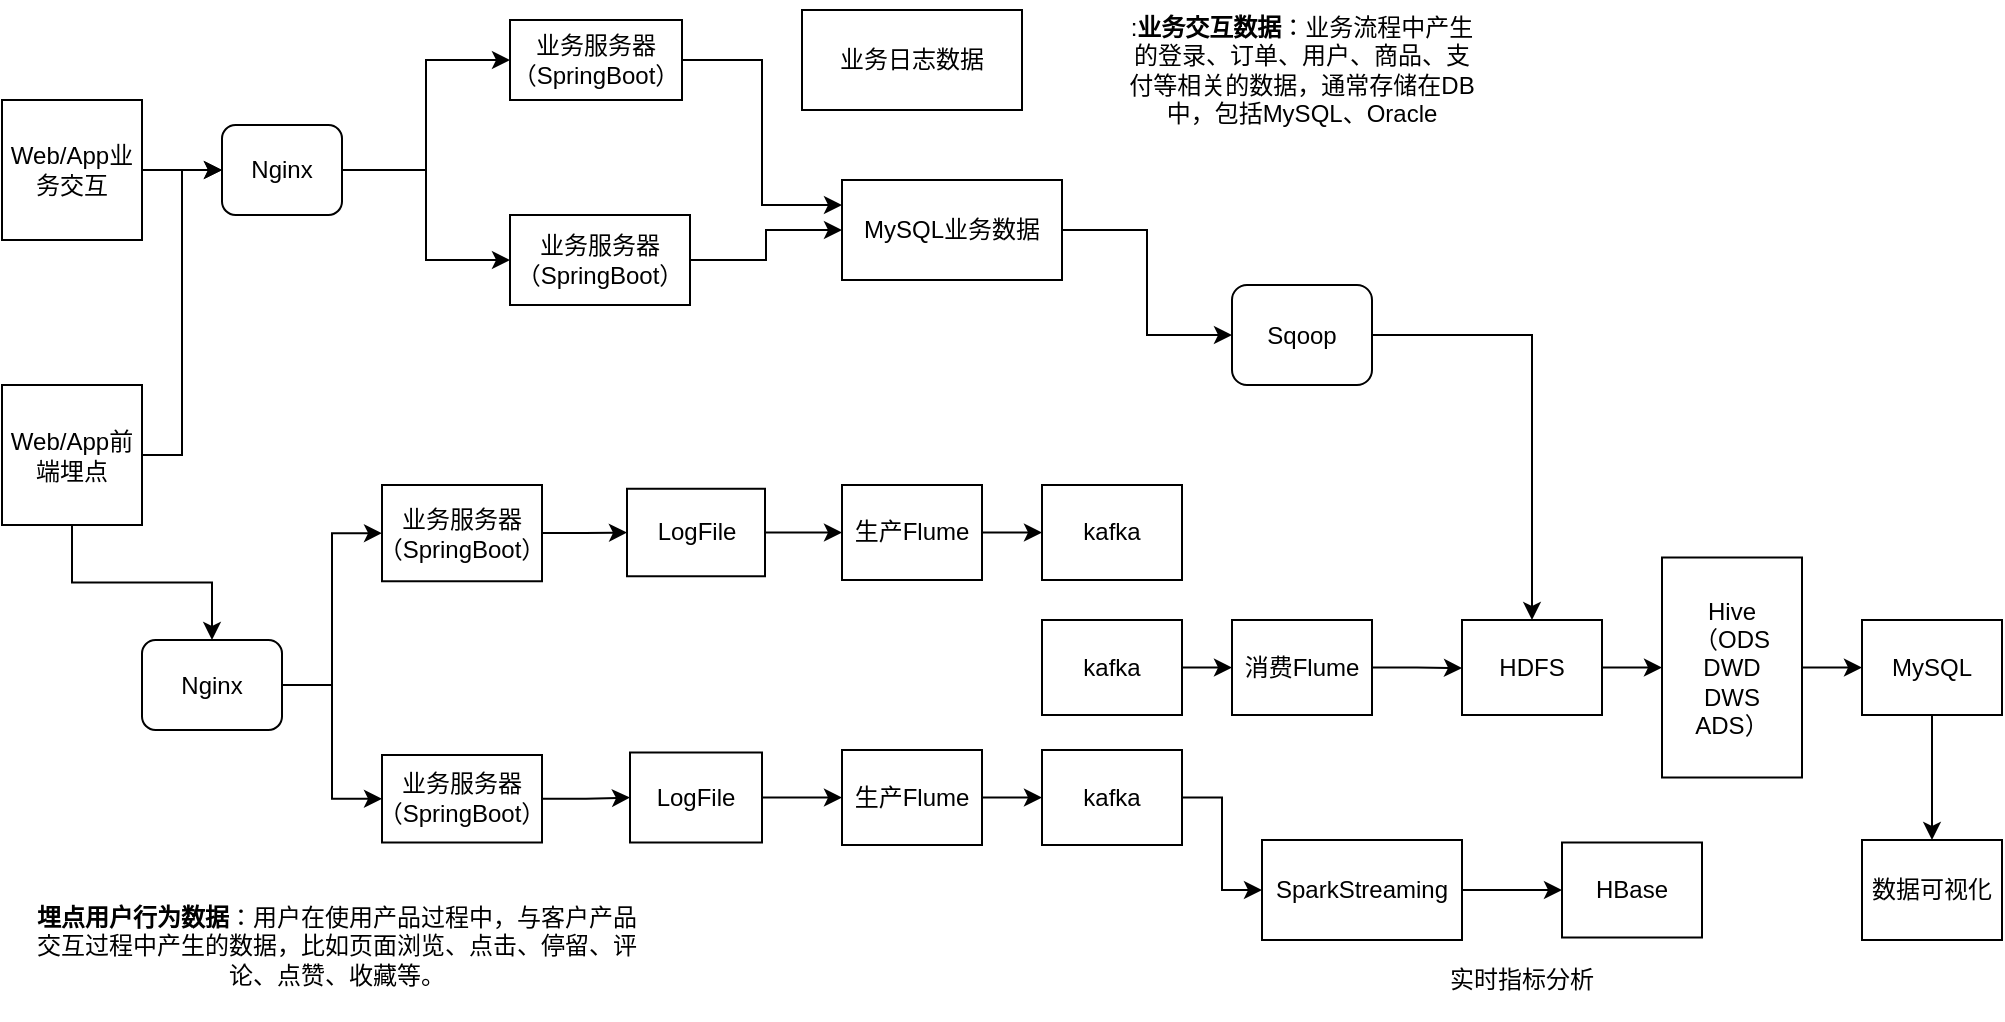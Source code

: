 <mxfile version="13.10.1" type="github">
  <diagram id="bXnBSR46_XU0AXeKFUVb" name="Page-1">
    <mxGraphModel dx="868" dy="482" grid="1" gridSize="10" guides="1" tooltips="1" connect="1" arrows="1" fold="1" page="1" pageScale="1" pageWidth="827" pageHeight="1169" math="0" shadow="0">
      <root>
        <mxCell id="0" />
        <mxCell id="1" parent="0" />
        <mxCell id="ivXI1PMTXamHEsgvzTum-8" style="edgeStyle=orthogonalEdgeStyle;rounded=0;orthogonalLoop=1;jettySize=auto;html=1;exitX=1;exitY=0.5;exitDx=0;exitDy=0;entryX=0;entryY=0.5;entryDx=0;entryDy=0;" edge="1" parent="1" source="ivXI1PMTXamHEsgvzTum-1" target="ivXI1PMTXamHEsgvzTum-3">
          <mxGeometry relative="1" as="geometry" />
        </mxCell>
        <mxCell id="ivXI1PMTXamHEsgvzTum-1" value="Web/App业务交互" style="whiteSpace=wrap;html=1;aspect=fixed;" vertex="1" parent="1">
          <mxGeometry x="70" y="60" width="70" height="70" as="geometry" />
        </mxCell>
        <mxCell id="ivXI1PMTXamHEsgvzTum-66" style="edgeStyle=orthogonalEdgeStyle;rounded=0;orthogonalLoop=1;jettySize=auto;html=1;exitX=1;exitY=0.5;exitDx=0;exitDy=0;entryX=0;entryY=0.5;entryDx=0;entryDy=0;" edge="1" parent="1" source="ivXI1PMTXamHEsgvzTum-2" target="ivXI1PMTXamHEsgvzTum-3">
          <mxGeometry relative="1" as="geometry" />
        </mxCell>
        <mxCell id="ivXI1PMTXamHEsgvzTum-67" style="edgeStyle=orthogonalEdgeStyle;rounded=0;orthogonalLoop=1;jettySize=auto;html=1;entryX=0.5;entryY=0;entryDx=0;entryDy=0;" edge="1" parent="1" source="ivXI1PMTXamHEsgvzTum-2" target="ivXI1PMTXamHEsgvzTum-4">
          <mxGeometry relative="1" as="geometry" />
        </mxCell>
        <mxCell id="ivXI1PMTXamHEsgvzTum-2" value="Web/App前端埋点" style="whiteSpace=wrap;html=1;aspect=fixed;" vertex="1" parent="1">
          <mxGeometry x="70" y="202.5" width="70" height="70" as="geometry" />
        </mxCell>
        <mxCell id="ivXI1PMTXamHEsgvzTum-15" style="edgeStyle=orthogonalEdgeStyle;rounded=0;orthogonalLoop=1;jettySize=auto;html=1;exitX=1;exitY=0.5;exitDx=0;exitDy=0;entryX=0;entryY=0.5;entryDx=0;entryDy=0;" edge="1" parent="1" source="ivXI1PMTXamHEsgvzTum-3" target="ivXI1PMTXamHEsgvzTum-6">
          <mxGeometry relative="1" as="geometry" />
        </mxCell>
        <mxCell id="ivXI1PMTXamHEsgvzTum-16" style="edgeStyle=orthogonalEdgeStyle;rounded=0;orthogonalLoop=1;jettySize=auto;html=1;exitX=1;exitY=0.5;exitDx=0;exitDy=0;" edge="1" parent="1" source="ivXI1PMTXamHEsgvzTum-3" target="ivXI1PMTXamHEsgvzTum-7">
          <mxGeometry relative="1" as="geometry" />
        </mxCell>
        <mxCell id="ivXI1PMTXamHEsgvzTum-3" value="Nginx" style="rounded=1;whiteSpace=wrap;html=1;" vertex="1" parent="1">
          <mxGeometry x="180" y="72.5" width="60" height="45" as="geometry" />
        </mxCell>
        <mxCell id="ivXI1PMTXamHEsgvzTum-64" style="edgeStyle=orthogonalEdgeStyle;rounded=0;orthogonalLoop=1;jettySize=auto;html=1;entryX=0;entryY=0.5;entryDx=0;entryDy=0;" edge="1" parent="1" source="ivXI1PMTXamHEsgvzTum-4" target="ivXI1PMTXamHEsgvzTum-27">
          <mxGeometry relative="1" as="geometry" />
        </mxCell>
        <mxCell id="ivXI1PMTXamHEsgvzTum-65" style="edgeStyle=orthogonalEdgeStyle;rounded=0;orthogonalLoop=1;jettySize=auto;html=1;entryX=0;entryY=0.5;entryDx=0;entryDy=0;" edge="1" parent="1" source="ivXI1PMTXamHEsgvzTum-4" target="ivXI1PMTXamHEsgvzTum-28">
          <mxGeometry relative="1" as="geometry" />
        </mxCell>
        <mxCell id="ivXI1PMTXamHEsgvzTum-4" value="Nginx" style="rounded=1;whiteSpace=wrap;html=1;" vertex="1" parent="1">
          <mxGeometry x="140" y="330" width="70" height="45" as="geometry" />
        </mxCell>
        <mxCell id="ivXI1PMTXamHEsgvzTum-24" style="edgeStyle=orthogonalEdgeStyle;rounded=0;orthogonalLoop=1;jettySize=auto;html=1;exitX=1;exitY=0.5;exitDx=0;exitDy=0;entryX=0;entryY=0.25;entryDx=0;entryDy=0;" edge="1" parent="1" source="ivXI1PMTXamHEsgvzTum-6" target="ivXI1PMTXamHEsgvzTum-17">
          <mxGeometry relative="1" as="geometry" />
        </mxCell>
        <mxCell id="ivXI1PMTXamHEsgvzTum-6" value="业务服务器&lt;br&gt;（SpringBoot）" style="rounded=0;whiteSpace=wrap;html=1;" vertex="1" parent="1">
          <mxGeometry x="324" y="20" width="86" height="40" as="geometry" />
        </mxCell>
        <mxCell id="ivXI1PMTXamHEsgvzTum-25" style="edgeStyle=orthogonalEdgeStyle;rounded=0;orthogonalLoop=1;jettySize=auto;html=1;exitX=1;exitY=0.5;exitDx=0;exitDy=0;entryX=0;entryY=0.5;entryDx=0;entryDy=0;" edge="1" parent="1" source="ivXI1PMTXamHEsgvzTum-7" target="ivXI1PMTXamHEsgvzTum-17">
          <mxGeometry relative="1" as="geometry" />
        </mxCell>
        <mxCell id="ivXI1PMTXamHEsgvzTum-7" value="业务服务器&lt;br&gt;（SpringBoot）" style="rounded=0;whiteSpace=wrap;html=1;" vertex="1" parent="1">
          <mxGeometry x="324" y="117.5" width="90" height="45" as="geometry" />
        </mxCell>
        <mxCell id="ivXI1PMTXamHEsgvzTum-42" style="edgeStyle=orthogonalEdgeStyle;rounded=0;orthogonalLoop=1;jettySize=auto;html=1;entryX=0;entryY=0.5;entryDx=0;entryDy=0;" edge="1" parent="1" source="ivXI1PMTXamHEsgvzTum-17" target="ivXI1PMTXamHEsgvzTum-26">
          <mxGeometry relative="1" as="geometry" />
        </mxCell>
        <mxCell id="ivXI1PMTXamHEsgvzTum-17" value="MySQL业务数据" style="rounded=0;whiteSpace=wrap;html=1;" vertex="1" parent="1">
          <mxGeometry x="490" y="100" width="110" height="50" as="geometry" />
        </mxCell>
        <mxCell id="ivXI1PMTXamHEsgvzTum-18" value="业务日志数据" style="rounded=0;whiteSpace=wrap;html=1;" vertex="1" parent="1">
          <mxGeometry x="470" y="15" width="110" height="50" as="geometry" />
        </mxCell>
        <mxCell id="ivXI1PMTXamHEsgvzTum-19" value=":&lt;b&gt;业务交互数据&lt;/b&gt;：业务流程中产生的登录、订单、用户、商品、支付等相关的数据，通常存储在DB中，包括MySQL、Oracle" style="text;html=1;strokeColor=none;fillColor=none;align=center;verticalAlign=middle;whiteSpace=wrap;rounded=0;" vertex="1" parent="1">
          <mxGeometry x="630" y="10" width="180" height="70" as="geometry" />
        </mxCell>
        <mxCell id="ivXI1PMTXamHEsgvzTum-68" style="edgeStyle=orthogonalEdgeStyle;rounded=0;orthogonalLoop=1;jettySize=auto;html=1;exitX=1;exitY=0.5;exitDx=0;exitDy=0;entryX=0.5;entryY=0;entryDx=0;entryDy=0;" edge="1" parent="1" source="ivXI1PMTXamHEsgvzTum-26" target="ivXI1PMTXamHEsgvzTum-37">
          <mxGeometry relative="1" as="geometry" />
        </mxCell>
        <mxCell id="ivXI1PMTXamHEsgvzTum-26" value="Sqoop" style="rounded=1;whiteSpace=wrap;html=1;" vertex="1" parent="1">
          <mxGeometry x="685" y="152.5" width="70" height="50" as="geometry" />
        </mxCell>
        <mxCell id="ivXI1PMTXamHEsgvzTum-63" value="" style="edgeStyle=orthogonalEdgeStyle;rounded=0;orthogonalLoop=1;jettySize=auto;html=1;" edge="1" parent="1" source="ivXI1PMTXamHEsgvzTum-27" target="ivXI1PMTXamHEsgvzTum-29">
          <mxGeometry relative="1" as="geometry" />
        </mxCell>
        <mxCell id="ivXI1PMTXamHEsgvzTum-27" value="业务服务器&lt;br&gt;（SpringBoot）" style="rounded=0;whiteSpace=wrap;html=1;" vertex="1" parent="1">
          <mxGeometry x="260" y="252.5" width="80" height="48.13" as="geometry" />
        </mxCell>
        <mxCell id="ivXI1PMTXamHEsgvzTum-57" value="" style="edgeStyle=orthogonalEdgeStyle;rounded=0;orthogonalLoop=1;jettySize=auto;html=1;" edge="1" parent="1" source="ivXI1PMTXamHEsgvzTum-28" target="ivXI1PMTXamHEsgvzTum-30">
          <mxGeometry relative="1" as="geometry" />
        </mxCell>
        <mxCell id="ivXI1PMTXamHEsgvzTum-28" value="业务服务器&lt;br&gt;（SpringBoot）" style="rounded=0;whiteSpace=wrap;html=1;" vertex="1" parent="1">
          <mxGeometry x="260" y="387.5" width="80" height="43.75" as="geometry" />
        </mxCell>
        <mxCell id="ivXI1PMTXamHEsgvzTum-54" value="" style="edgeStyle=orthogonalEdgeStyle;rounded=0;orthogonalLoop=1;jettySize=auto;html=1;" edge="1" parent="1" source="ivXI1PMTXamHEsgvzTum-29" target="ivXI1PMTXamHEsgvzTum-31">
          <mxGeometry relative="1" as="geometry" />
        </mxCell>
        <mxCell id="ivXI1PMTXamHEsgvzTum-29" value="LogFile" style="rounded=0;whiteSpace=wrap;html=1;" vertex="1" parent="1">
          <mxGeometry x="382.5" y="254.38" width="69" height="43.75" as="geometry" />
        </mxCell>
        <mxCell id="ivXI1PMTXamHEsgvzTum-53" value="" style="edgeStyle=orthogonalEdgeStyle;rounded=0;orthogonalLoop=1;jettySize=auto;html=1;" edge="1" parent="1" source="ivXI1PMTXamHEsgvzTum-30" target="ivXI1PMTXamHEsgvzTum-32">
          <mxGeometry relative="1" as="geometry" />
        </mxCell>
        <mxCell id="ivXI1PMTXamHEsgvzTum-30" value="LogFile" style="rounded=0;whiteSpace=wrap;html=1;" vertex="1" parent="1">
          <mxGeometry x="384" y="386.25" width="66" height="45" as="geometry" />
        </mxCell>
        <mxCell id="ivXI1PMTXamHEsgvzTum-51" value="" style="edgeStyle=orthogonalEdgeStyle;rounded=0;orthogonalLoop=1;jettySize=auto;html=1;" edge="1" parent="1" source="ivXI1PMTXamHEsgvzTum-31" target="ivXI1PMTXamHEsgvzTum-33">
          <mxGeometry relative="1" as="geometry" />
        </mxCell>
        <mxCell id="ivXI1PMTXamHEsgvzTum-31" value="生产Flume" style="rounded=0;whiteSpace=wrap;html=1;" vertex="1" parent="1">
          <mxGeometry x="490" y="252.5" width="70" height="47.5" as="geometry" />
        </mxCell>
        <mxCell id="ivXI1PMTXamHEsgvzTum-52" value="" style="edgeStyle=orthogonalEdgeStyle;rounded=0;orthogonalLoop=1;jettySize=auto;html=1;" edge="1" parent="1" source="ivXI1PMTXamHEsgvzTum-32" target="ivXI1PMTXamHEsgvzTum-35">
          <mxGeometry relative="1" as="geometry" />
        </mxCell>
        <mxCell id="ivXI1PMTXamHEsgvzTum-32" value="生产Flume" style="rounded=0;whiteSpace=wrap;html=1;" vertex="1" parent="1">
          <mxGeometry x="490" y="385" width="70" height="47.5" as="geometry" />
        </mxCell>
        <mxCell id="ivXI1PMTXamHEsgvzTum-33" value="kafka" style="rounded=0;whiteSpace=wrap;html=1;" vertex="1" parent="1">
          <mxGeometry x="590" y="252.5" width="70" height="47.5" as="geometry" />
        </mxCell>
        <mxCell id="ivXI1PMTXamHEsgvzTum-50" value="" style="edgeStyle=orthogonalEdgeStyle;rounded=0;orthogonalLoop=1;jettySize=auto;html=1;" edge="1" parent="1" source="ivXI1PMTXamHEsgvzTum-34" target="ivXI1PMTXamHEsgvzTum-36">
          <mxGeometry relative="1" as="geometry" />
        </mxCell>
        <mxCell id="ivXI1PMTXamHEsgvzTum-34" value="kafka" style="rounded=0;whiteSpace=wrap;html=1;" vertex="1" parent="1">
          <mxGeometry x="590" y="320" width="70" height="47.5" as="geometry" />
        </mxCell>
        <mxCell id="ivXI1PMTXamHEsgvzTum-73" style="edgeStyle=orthogonalEdgeStyle;rounded=0;orthogonalLoop=1;jettySize=auto;html=1;entryX=0;entryY=0.5;entryDx=0;entryDy=0;" edge="1" parent="1" source="ivXI1PMTXamHEsgvzTum-35" target="ivXI1PMTXamHEsgvzTum-71">
          <mxGeometry relative="1" as="geometry" />
        </mxCell>
        <mxCell id="ivXI1PMTXamHEsgvzTum-35" value="kafka" style="rounded=0;whiteSpace=wrap;html=1;" vertex="1" parent="1">
          <mxGeometry x="590" y="385" width="70" height="47.5" as="geometry" />
        </mxCell>
        <mxCell id="ivXI1PMTXamHEsgvzTum-44" style="edgeStyle=orthogonalEdgeStyle;rounded=0;orthogonalLoop=1;jettySize=auto;html=1;exitX=1;exitY=0.5;exitDx=0;exitDy=0;" edge="1" parent="1" source="ivXI1PMTXamHEsgvzTum-36">
          <mxGeometry relative="1" as="geometry">
            <mxPoint x="800" y="344" as="targetPoint" />
          </mxGeometry>
        </mxCell>
        <mxCell id="ivXI1PMTXamHEsgvzTum-36" value="消费Flume" style="rounded=0;whiteSpace=wrap;html=1;" vertex="1" parent="1">
          <mxGeometry x="685" y="320" width="70" height="47.5" as="geometry" />
        </mxCell>
        <mxCell id="ivXI1PMTXamHEsgvzTum-48" value="" style="edgeStyle=orthogonalEdgeStyle;rounded=0;orthogonalLoop=1;jettySize=auto;html=1;" edge="1" parent="1" source="ivXI1PMTXamHEsgvzTum-37" target="ivXI1PMTXamHEsgvzTum-38">
          <mxGeometry relative="1" as="geometry" />
        </mxCell>
        <mxCell id="ivXI1PMTXamHEsgvzTum-37" value="HDFS" style="rounded=0;whiteSpace=wrap;html=1;" vertex="1" parent="1">
          <mxGeometry x="800" y="320" width="70" height="47.5" as="geometry" />
        </mxCell>
        <mxCell id="ivXI1PMTXamHEsgvzTum-49" value="" style="edgeStyle=orthogonalEdgeStyle;rounded=0;orthogonalLoop=1;jettySize=auto;html=1;" edge="1" parent="1" source="ivXI1PMTXamHEsgvzTum-38" target="ivXI1PMTXamHEsgvzTum-39">
          <mxGeometry relative="1" as="geometry" />
        </mxCell>
        <mxCell id="ivXI1PMTXamHEsgvzTum-38" value="Hive&lt;br&gt;（ODS&lt;br&gt;DWD&lt;br&gt;DWS&lt;br&gt;ADS）" style="rounded=0;whiteSpace=wrap;html=1;" vertex="1" parent="1">
          <mxGeometry x="900" y="288.75" width="70" height="110" as="geometry" />
        </mxCell>
        <mxCell id="ivXI1PMTXamHEsgvzTum-69" style="edgeStyle=orthogonalEdgeStyle;rounded=0;orthogonalLoop=1;jettySize=auto;html=1;exitX=0.5;exitY=1;exitDx=0;exitDy=0;entryX=0.5;entryY=0;entryDx=0;entryDy=0;" edge="1" parent="1" source="ivXI1PMTXamHEsgvzTum-39" target="ivXI1PMTXamHEsgvzTum-40">
          <mxGeometry relative="1" as="geometry" />
        </mxCell>
        <mxCell id="ivXI1PMTXamHEsgvzTum-39" value="MyS&lt;span style=&quot;color: rgba(0 , 0 , 0 , 0) ; font-family: monospace ; font-size: 0px&quot;&gt;%3CmxGraphModel%3E%3Croot%3E%3CmxCell%20id%3D%220%22%2F%3E%3CmxCell%20id%3D%221%22%20parent%3D%220%22%2F%3E%3CmxCell%20id%3D%222%22%20value%3D%22HDFS%22%20style%3D%22rounded%3D0%3BwhiteSpace%3Dwrap%3Bhtml%3D1%3B%22%20vertex%3D%221%22%20parent%3D%221%22%3E%3CmxGeometry%20x%3D%22790%22%20y%3D%22320%22%20width%3D%2270%22%20height%3D%2247.5%22%20as%3D%22geometry%22%2F%3E%3C%2FmxCell%3E%3C%2Froot%3E%3C%2FmxGraphModel%3E&lt;/span&gt;QL" style="rounded=0;whiteSpace=wrap;html=1;" vertex="1" parent="1">
          <mxGeometry x="1000" y="320" width="70" height="47.5" as="geometry" />
        </mxCell>
        <mxCell id="ivXI1PMTXamHEsgvzTum-40" value="数据可视化&lt;span style=&quot;color: rgba(0 , 0 , 0 , 0) ; font-family: monospace ; font-size: 0px&quot;&gt;%3CmxGraphModel%3E%3Croot%3E%3CmxCell%20id%3D%220%22%2F%3E%3CmxCell%20id%3D%221%22%20parent%3D%220%22%2F%3E%3CmxCell%20id%3D%222%22%20value%3D%22HDFS%22%20style%3D%22rounded%3D0%3BwhiteSpace%3Dwrap%3Bhtml%3D1%3B%22%20vertex%3D%221%22%20parent%3D%221%22%3E%3CmxGeometry%20x%3D%22790%22%20y%3D%22320%22%20width%3D%2270%22%20height%3D%2247.5%22%20as%3D%22geometry%22%2F%3E%3C%2FmxCell%3E%3C%2Froot%3E%3C%2FmxGraphMo&lt;/span&gt;" style="rounded=0;whiteSpace=wrap;html=1;" vertex="1" parent="1">
          <mxGeometry x="1000" y="430" width="70" height="50" as="geometry" />
        </mxCell>
        <mxCell id="ivXI1PMTXamHEsgvzTum-74" style="edgeStyle=orthogonalEdgeStyle;rounded=0;orthogonalLoop=1;jettySize=auto;html=1;entryX=0;entryY=0.5;entryDx=0;entryDy=0;" edge="1" parent="1" source="ivXI1PMTXamHEsgvzTum-71" target="ivXI1PMTXamHEsgvzTum-72">
          <mxGeometry relative="1" as="geometry" />
        </mxCell>
        <mxCell id="ivXI1PMTXamHEsgvzTum-71" value="SparkStreaming" style="rounded=0;whiteSpace=wrap;html=1;" vertex="1" parent="1">
          <mxGeometry x="700" y="430" width="100" height="50" as="geometry" />
        </mxCell>
        <mxCell id="ivXI1PMTXamHEsgvzTum-72" value="HBase" style="rounded=0;whiteSpace=wrap;html=1;" vertex="1" parent="1">
          <mxGeometry x="850" y="431.25" width="70" height="47.5" as="geometry" />
        </mxCell>
        <mxCell id="ivXI1PMTXamHEsgvzTum-75" value="实时指标分析" style="text;html=1;strokeColor=none;fillColor=none;align=center;verticalAlign=middle;whiteSpace=wrap;rounded=0;" vertex="1" parent="1">
          <mxGeometry x="790" y="490" width="80" height="20" as="geometry" />
        </mxCell>
        <mxCell id="ivXI1PMTXamHEsgvzTum-76" value="&lt;b&gt;埋点用户行为数据&lt;/b&gt;：用户在使用产品过程中，与客户产品交互过程中产生的数据，比如页面浏览、点击、停留、评论、点赞、收藏等。" style="text;html=1;strokeColor=none;fillColor=none;align=center;verticalAlign=middle;whiteSpace=wrap;rounded=0;" vertex="1" parent="1">
          <mxGeometry x="85" y="445" width="305" height="75" as="geometry" />
        </mxCell>
      </root>
    </mxGraphModel>
  </diagram>
</mxfile>
